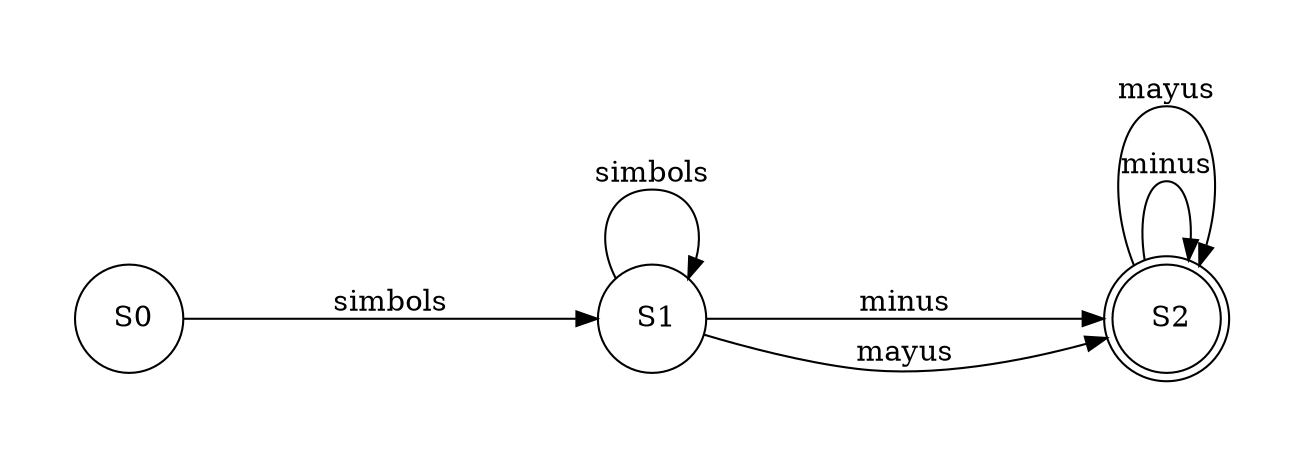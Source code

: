 digraph G{
graph [pad="0.5", nodesep="0.5", ranksep="2"];
rankdir=LR;
node [shape = doublecircle];S2;node [shape=circle]S0 [ label =" S0"];S1 [ label =" S1"];S2 [ label =" S2"];S0->S1[ label = "simbols"]
S1->S1[ label = "simbols"]
S1->S2[ label = "minus"]
S1->S2[ label = "mayus"]
S2->S2[ label = "minus"]
S2->S2[ label = "mayus"]

}
